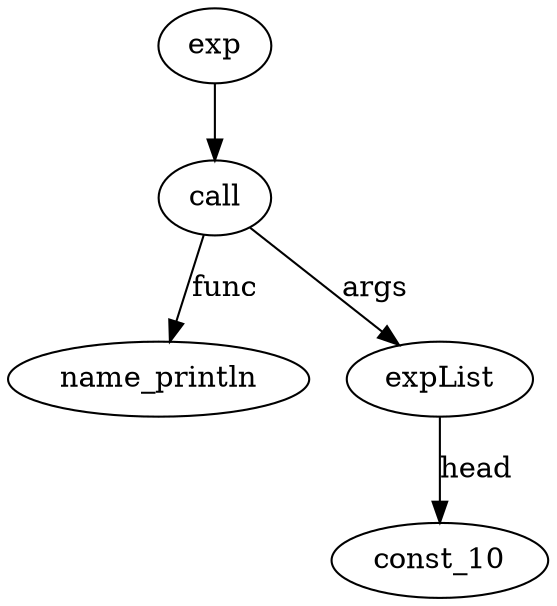 digraph {
name_println__id_0 [ label="name_println" ]; 
const_10__id_1 [ label="const_10" ]; 
expList__id_2 [ label="expList" ]; 
expList__id_2 -> const_10__id_1 [ label="head"] ; 
call__id_3 [ label="call" ]; 
call__id_3 -> name_println__id_0 [ label="func"] ; 
call__id_3 -> expList__id_2 [ label="args"] ; 
exp__id_4 [ label="exp" ]; 
exp__id_4 -> call__id_3 ; 

}